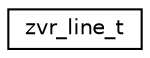 digraph G
{
  edge [fontname="Helvetica",fontsize="10",labelfontname="Helvetica",labelfontsize="10"];
  node [fontname="Helvetica",fontsize="10",shape=record];
  rankdir="LR";
  Node1 [label="zvr_line_t",height=0.2,width=0.4,color="black", fillcolor="white", style="filled",URL="$structzvr__line__t.html"];
}
